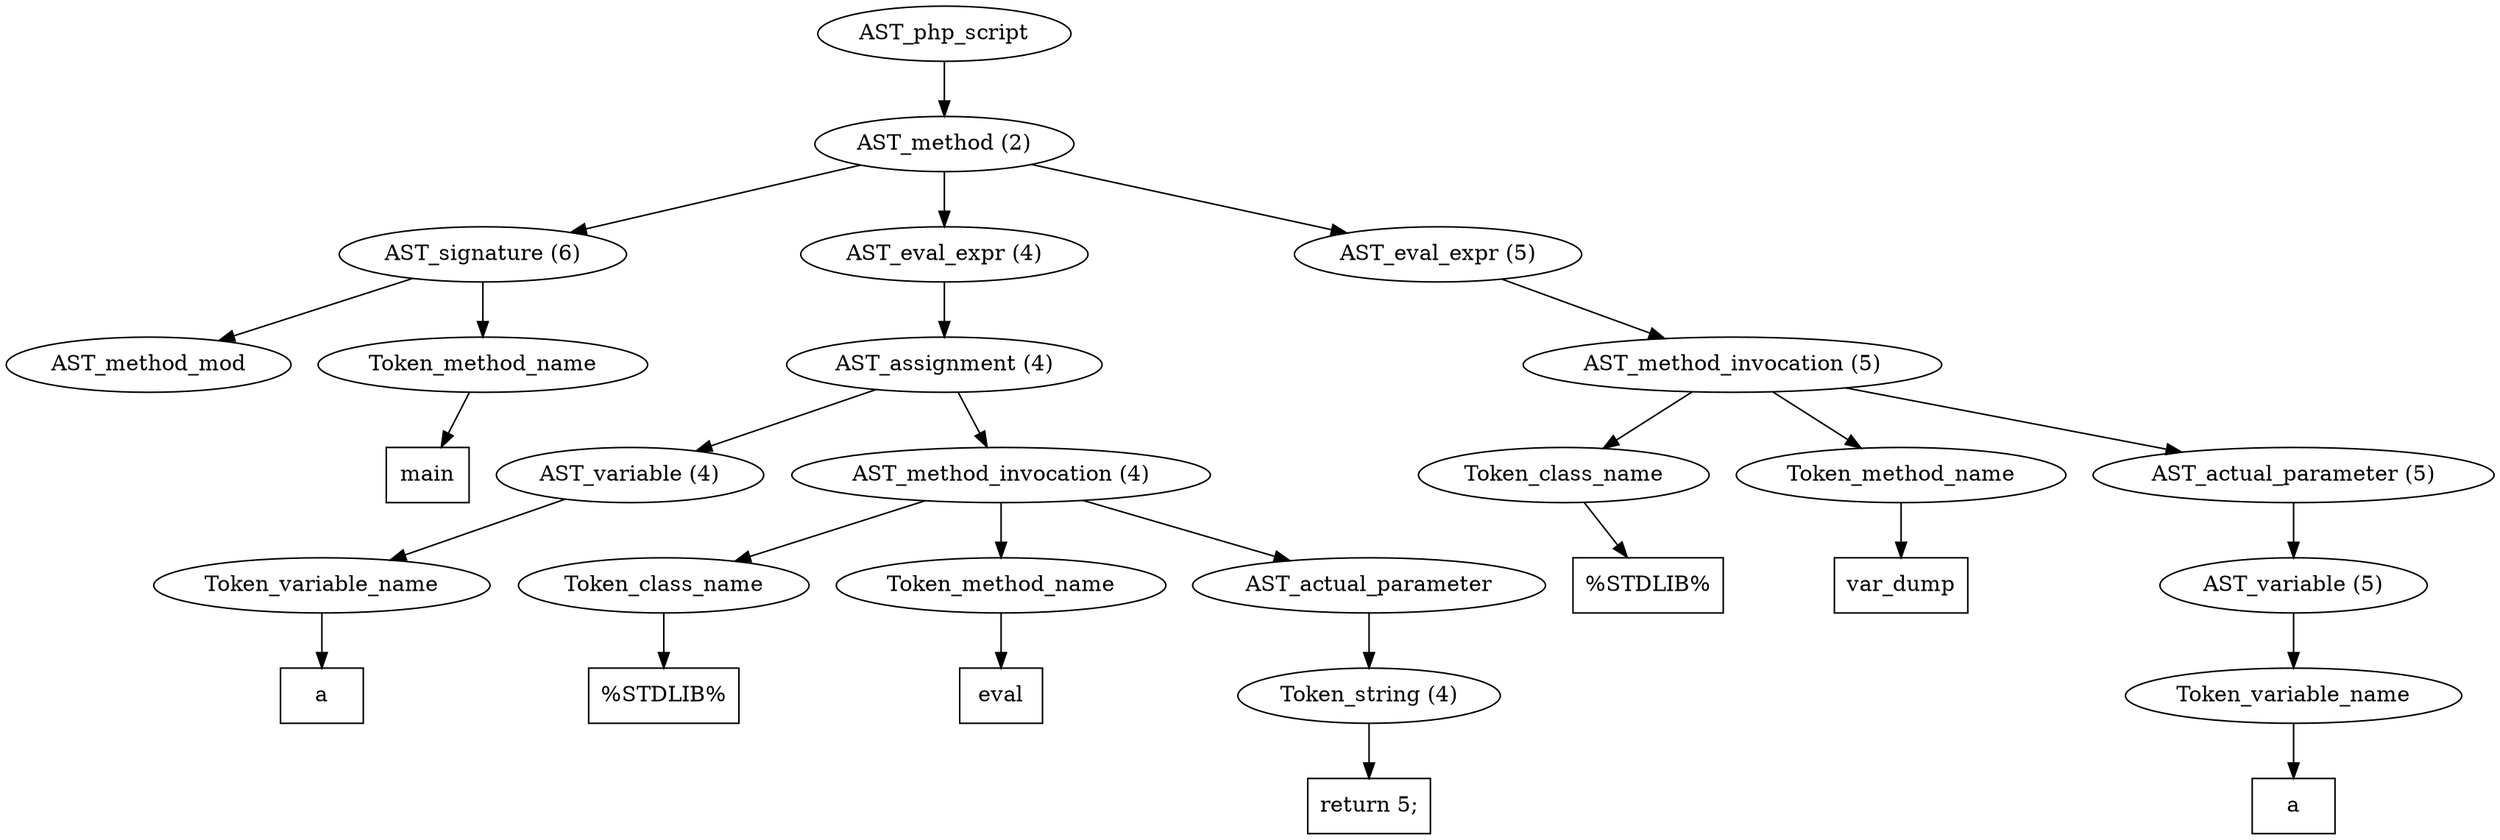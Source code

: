 /*
 * AST in dot format generated by phc -- the PHP compiler
 */

digraph AST {
node_0 [label="AST_php_script"];
node_1 [label="AST_method (2)"];
node_2 [label="AST_signature (6)"];
node_3 [label="AST_method_mod"];
node_4 [label="Token_method_name"];
node_5 [label="main", shape=box]
node_4 -> node_5;
node_2 -> node_4;
node_2 -> node_3;
node_6 [label="AST_eval_expr (4)"];
node_7 [label="AST_assignment (4)"];
node_8 [label="AST_variable (4)"];
node_9 [label="Token_variable_name"];
node_10 [label="a", shape=box]
node_9 -> node_10;
node_8 -> node_9;
node_11 [label="AST_method_invocation (4)"];
node_12 [label="Token_class_name"];
node_13 [label="%STDLIB%", shape=box]
node_12 -> node_13;
node_14 [label="Token_method_name"];
node_15 [label="eval", shape=box]
node_14 -> node_15;
node_16 [label="AST_actual_parameter"];
node_17 [label="Token_string (4)"];
node_18 [label="return 5;", shape=box]
node_17 -> node_18;
node_16 -> node_17;
node_11 -> node_16;
node_11 -> node_14;
node_11 -> node_12;
node_7 -> node_11;
node_7 -> node_8;
node_6 -> node_7;
node_19 [label="AST_eval_expr (5)"];
node_20 [label="AST_method_invocation (5)"];
node_21 [label="Token_class_name"];
node_22 [label="%STDLIB%", shape=box]
node_21 -> node_22;
node_23 [label="Token_method_name"];
node_24 [label="var_dump", shape=box]
node_23 -> node_24;
node_25 [label="AST_actual_parameter (5)"];
node_26 [label="AST_variable (5)"];
node_27 [label="Token_variable_name"];
node_28 [label="a", shape=box]
node_27 -> node_28;
node_26 -> node_27;
node_25 -> node_26;
node_20 -> node_25;
node_20 -> node_23;
node_20 -> node_21;
node_19 -> node_20;
node_1 -> node_19;
node_1 -> node_6;
node_1 -> node_2;
node_0 -> node_1;
}
